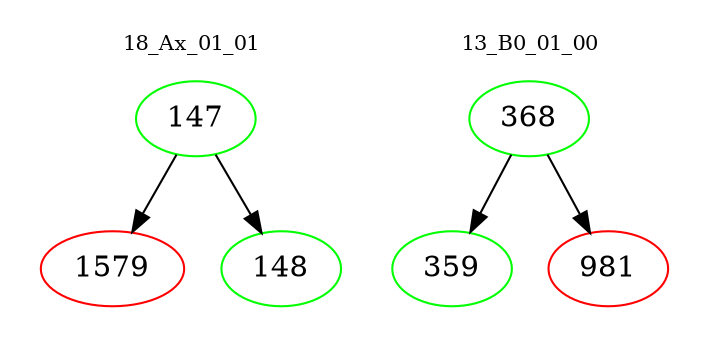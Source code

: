 digraph{
subgraph cluster_0 {
color = white
label = "18_Ax_01_01";
fontsize=10;
T0_147 [label="147", color="green"]
T0_147 -> T0_1579 [color="black"]
T0_1579 [label="1579", color="red"]
T0_147 -> T0_148 [color="black"]
T0_148 [label="148", color="green"]
}
subgraph cluster_1 {
color = white
label = "13_B0_01_00";
fontsize=10;
T1_368 [label="368", color="green"]
T1_368 -> T1_359 [color="black"]
T1_359 [label="359", color="green"]
T1_368 -> T1_981 [color="black"]
T1_981 [label="981", color="red"]
}
}
